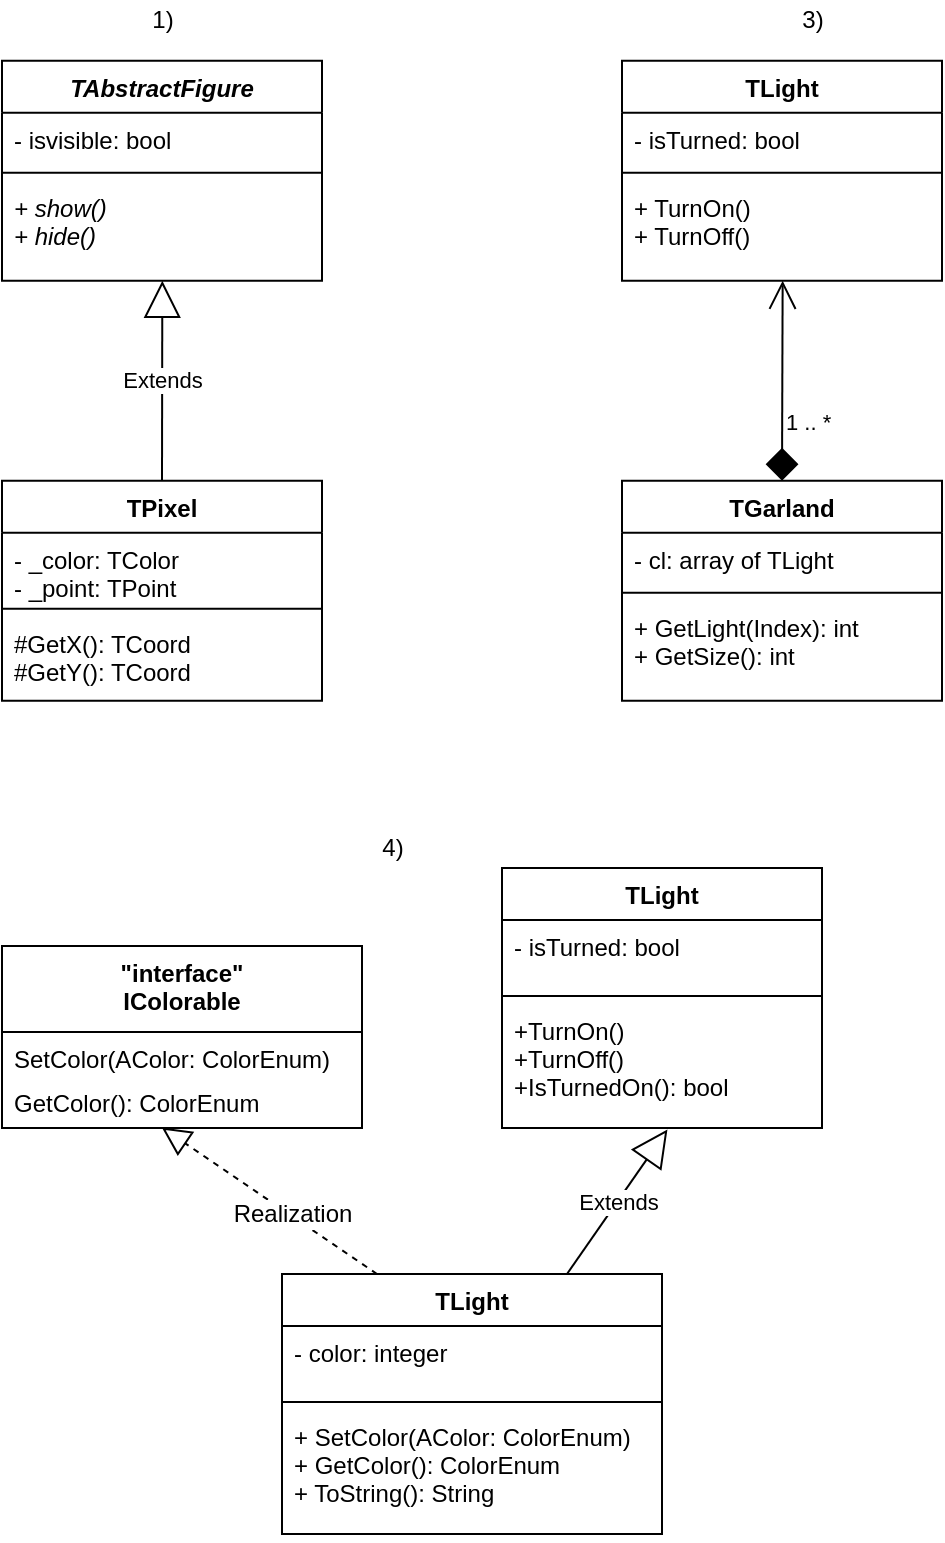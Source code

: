 <mxfile version="12.4.3" type="github" pages="1"><diagram name="Page-1" id="e7e014a7-5840-1c2e-5031-d8a46d1fe8dd"><mxGraphModel dx="868" dy="460" grid="1" gridSize="10" guides="1" tooltips="1" connect="1" arrows="1" fold="1" page="1" pageScale="1" pageWidth="1169" pageHeight="826" background="#ffffff" math="0" shadow="0"><root><mxCell id="0"/><mxCell id="1" parent="0"/><mxCell id="wZKehp4_7DW3BljJdvR5-46" value="TAbstractFigure" style="swimlane;fontStyle=3;align=center;verticalAlign=top;childLayout=stackLayout;horizontal=1;startSize=26;horizontalStack=0;resizeParent=1;resizeParentMax=0;resizeLast=0;collapsible=1;marginBottom=0;" vertex="1" parent="1"><mxGeometry x="30" y="66.33" width="160" height="110" as="geometry"/></mxCell><mxCell id="wZKehp4_7DW3BljJdvR5-47" value="- isvisible: bool" style="text;strokeColor=none;fillColor=none;align=left;verticalAlign=top;spacingLeft=4;spacingRight=4;overflow=hidden;rotatable=0;points=[[0,0.5],[1,0.5]];portConstraint=eastwest;" vertex="1" parent="wZKehp4_7DW3BljJdvR5-46"><mxGeometry y="26" width="160" height="26" as="geometry"/></mxCell><mxCell id="wZKehp4_7DW3BljJdvR5-48" value="" style="line;strokeWidth=1;fillColor=none;align=left;verticalAlign=middle;spacingTop=-1;spacingLeft=3;spacingRight=3;rotatable=0;labelPosition=right;points=[];portConstraint=eastwest;" vertex="1" parent="wZKehp4_7DW3BljJdvR5-46"><mxGeometry y="52" width="160" height="8" as="geometry"/></mxCell><mxCell id="wZKehp4_7DW3BljJdvR5-49" value="+ show()&#10;+ hide()" style="text;strokeColor=none;fillColor=none;align=left;verticalAlign=top;spacingLeft=4;spacingRight=4;overflow=hidden;rotatable=0;points=[[0,0.5],[1,0.5]];portConstraint=eastwest;fontStyle=2" vertex="1" parent="wZKehp4_7DW3BljJdvR5-46"><mxGeometry y="60" width="160" height="50" as="geometry"/></mxCell><mxCell id="wZKehp4_7DW3BljJdvR5-50" value="TPixel" style="swimlane;fontStyle=1;align=center;verticalAlign=top;childLayout=stackLayout;horizontal=1;startSize=26;horizontalStack=0;resizeParent=1;resizeParentMax=0;resizeLast=0;collapsible=1;marginBottom=0;" vertex="1" parent="1"><mxGeometry x="30" y="276.33" width="160" height="110" as="geometry"/></mxCell><mxCell id="wZKehp4_7DW3BljJdvR5-51" value="- _color: TColor&#10;- _point: TPoint" style="text;strokeColor=none;fillColor=none;align=left;verticalAlign=top;spacingLeft=4;spacingRight=4;overflow=hidden;rotatable=0;points=[[0,0.5],[1,0.5]];portConstraint=eastwest;" vertex="1" parent="wZKehp4_7DW3BljJdvR5-50"><mxGeometry y="26" width="160" height="34" as="geometry"/></mxCell><mxCell id="wZKehp4_7DW3BljJdvR5-52" value="" style="line;strokeWidth=1;fillColor=none;align=left;verticalAlign=middle;spacingTop=-1;spacingLeft=3;spacingRight=3;rotatable=0;labelPosition=right;points=[];portConstraint=eastwest;" vertex="1" parent="wZKehp4_7DW3BljJdvR5-50"><mxGeometry y="60" width="160" height="8" as="geometry"/></mxCell><mxCell id="wZKehp4_7DW3BljJdvR5-53" value="#GetX(): TCoord&#10;#GetY(): TCoord" style="text;strokeColor=none;fillColor=none;align=left;verticalAlign=top;spacingLeft=4;spacingRight=4;overflow=hidden;rotatable=0;points=[[0,0.5],[1,0.5]];portConstraint=eastwest;" vertex="1" parent="wZKehp4_7DW3BljJdvR5-50"><mxGeometry y="68" width="160" height="42" as="geometry"/></mxCell><mxCell id="wZKehp4_7DW3BljJdvR5-58" value="Extends" style="endArrow=block;endSize=16;endFill=0;html=1;exitX=0.5;exitY=0;exitDx=0;exitDy=0;entryX=0.501;entryY=1.001;entryDx=0;entryDy=0;entryPerimeter=0;" edge="1" parent="1" source="wZKehp4_7DW3BljJdvR5-50" target="wZKehp4_7DW3BljJdvR5-49"><mxGeometry width="160" relative="1" as="geometry"><mxPoint x="-20" y="326.33" as="sourcePoint"/><mxPoint x="-20" y="226.33" as="targetPoint"/></mxGeometry></mxCell><mxCell id="wZKehp4_7DW3BljJdvR5-59" value="TLight" style="swimlane;fontStyle=1;align=center;verticalAlign=top;childLayout=stackLayout;horizontal=1;startSize=26;horizontalStack=0;resizeParent=1;resizeParentMax=0;resizeLast=0;collapsible=1;marginBottom=0;" vertex="1" parent="1"><mxGeometry x="340" y="66.33" width="160" height="110" as="geometry"><mxRectangle x="830" y="290" width="70" height="26" as="alternateBounds"/></mxGeometry></mxCell><mxCell id="wZKehp4_7DW3BljJdvR5-60" value="- isTurned: bool" style="text;strokeColor=none;fillColor=none;align=left;verticalAlign=top;spacingLeft=4;spacingRight=4;overflow=hidden;rotatable=0;points=[[0,0.5],[1,0.5]];portConstraint=eastwest;" vertex="1" parent="wZKehp4_7DW3BljJdvR5-59"><mxGeometry y="26" width="160" height="26" as="geometry"/></mxCell><mxCell id="wZKehp4_7DW3BljJdvR5-61" value="" style="line;strokeWidth=1;fillColor=none;align=left;verticalAlign=middle;spacingTop=-1;spacingLeft=3;spacingRight=3;rotatable=0;labelPosition=right;points=[];portConstraint=eastwest;" vertex="1" parent="wZKehp4_7DW3BljJdvR5-59"><mxGeometry y="52" width="160" height="8" as="geometry"/></mxCell><mxCell id="wZKehp4_7DW3BljJdvR5-62" value="+ TurnOn()&#10;+ TurnOff()" style="text;strokeColor=none;fillColor=none;align=left;verticalAlign=top;spacingLeft=4;spacingRight=4;overflow=hidden;rotatable=0;points=[[0,0.5],[1,0.5]];portConstraint=eastwest;fontStyle=0" vertex="1" parent="wZKehp4_7DW3BljJdvR5-59"><mxGeometry y="60" width="160" height="50" as="geometry"/></mxCell><mxCell id="wZKehp4_7DW3BljJdvR5-63" value="TGarland" style="swimlane;fontStyle=1;align=center;verticalAlign=top;childLayout=stackLayout;horizontal=1;startSize=26;horizontalStack=0;resizeParent=1;resizeParentMax=0;resizeLast=0;collapsible=1;marginBottom=0;" vertex="1" parent="1"><mxGeometry x="340" y="276.33" width="160" height="110" as="geometry"/></mxCell><mxCell id="wZKehp4_7DW3BljJdvR5-64" value="- cl: array of TLight" style="text;strokeColor=none;fillColor=none;align=left;verticalAlign=top;spacingLeft=4;spacingRight=4;overflow=hidden;rotatable=0;points=[[0,0.5],[1,0.5]];portConstraint=eastwest;" vertex="1" parent="wZKehp4_7DW3BljJdvR5-63"><mxGeometry y="26" width="160" height="26" as="geometry"/></mxCell><mxCell id="wZKehp4_7DW3BljJdvR5-65" value="" style="line;strokeWidth=1;fillColor=none;align=left;verticalAlign=middle;spacingTop=-1;spacingLeft=3;spacingRight=3;rotatable=0;labelPosition=right;points=[];portConstraint=eastwest;" vertex="1" parent="wZKehp4_7DW3BljJdvR5-63"><mxGeometry y="52" width="160" height="8" as="geometry"/></mxCell><mxCell id="wZKehp4_7DW3BljJdvR5-66" value="+ GetLight(Index): int&#10;+ GetSize(): int" style="text;strokeColor=none;fillColor=none;align=left;verticalAlign=top;spacingLeft=4;spacingRight=4;overflow=hidden;rotatable=0;points=[[0,0.5],[1,0.5]];portConstraint=eastwest;fontStyle=0" vertex="1" parent="wZKehp4_7DW3BljJdvR5-63"><mxGeometry y="60" width="160" height="50" as="geometry"/></mxCell><mxCell id="wZKehp4_7DW3BljJdvR5-78" value="1 .. *" style="endArrow=open;html=1;endSize=12;startArrow=diamond;startSize=14;startFill=1;align=left;verticalAlign=bottom;exitX=0.5;exitY=0;exitDx=0;exitDy=0;entryX=0.502;entryY=1;entryDx=0;entryDy=0;entryPerimeter=0;" edge="1" parent="1" source="wZKehp4_7DW3BljJdvR5-63" target="wZKehp4_7DW3BljJdvR5-62"><mxGeometry x="-0.6" relative="1" as="geometry"><mxPoint x="429.91" y="266.33" as="sourcePoint"/><mxPoint x="430" y="196.33" as="targetPoint"/><mxPoint as="offset"/></mxGeometry></mxCell><mxCell id="wZKehp4_7DW3BljJdvR5-84" value="&quot;interface&quot;&#10;IColorable" style="swimlane;fontStyle=1;align=center;verticalAlign=top;childLayout=stackLayout;horizontal=1;startSize=43;horizontalStack=0;resizeParent=1;resizeParentMax=0;resizeLast=0;collapsible=1;marginBottom=0;" vertex="1" parent="1"><mxGeometry x="30" y="509.0" width="180" height="91" as="geometry"><mxRectangle x="520" y="716" width="160" height="43" as="alternateBounds"/></mxGeometry></mxCell><mxCell id="wZKehp4_7DW3BljJdvR5-85" value="SetColor(AColor: ColorEnum)" style="text;strokeColor=none;fillColor=none;align=left;verticalAlign=top;spacingLeft=4;spacingRight=4;overflow=hidden;rotatable=0;points=[[0,0.5],[1,0.5]];portConstraint=eastwest;" vertex="1" parent="wZKehp4_7DW3BljJdvR5-84"><mxGeometry y="43" width="180" height="22" as="geometry"/></mxCell><mxCell id="wZKehp4_7DW3BljJdvR5-87" value="GetColor(): ColorEnum" style="text;strokeColor=none;fillColor=none;align=left;verticalAlign=top;spacingLeft=4;spacingRight=4;overflow=hidden;rotatable=0;points=[[0,0.5],[1,0.5]];portConstraint=eastwest;" vertex="1" parent="wZKehp4_7DW3BljJdvR5-84"><mxGeometry y="65" width="180" height="26" as="geometry"/></mxCell><mxCell id="wZKehp4_7DW3BljJdvR5-89" value="TLight" style="swimlane;fontStyle=1;align=center;verticalAlign=top;childLayout=stackLayout;horizontal=1;startSize=26;horizontalStack=0;resizeParent=1;resizeParentMax=0;resizeLast=0;collapsible=1;marginBottom=0;" vertex="1" parent="1"><mxGeometry x="280" y="470.0" width="160" height="130" as="geometry"/></mxCell><mxCell id="wZKehp4_7DW3BljJdvR5-90" value="- isTurned: bool" style="text;strokeColor=none;fillColor=none;align=left;verticalAlign=top;spacingLeft=4;spacingRight=4;overflow=hidden;rotatable=0;points=[[0,0.5],[1,0.5]];portConstraint=eastwest;" vertex="1" parent="wZKehp4_7DW3BljJdvR5-89"><mxGeometry y="26" width="160" height="34" as="geometry"/></mxCell><mxCell id="wZKehp4_7DW3BljJdvR5-91" value="" style="line;strokeWidth=1;fillColor=none;align=left;verticalAlign=middle;spacingTop=-1;spacingLeft=3;spacingRight=3;rotatable=0;labelPosition=right;points=[];portConstraint=eastwest;" vertex="1" parent="wZKehp4_7DW3BljJdvR5-89"><mxGeometry y="60" width="160" height="8" as="geometry"/></mxCell><mxCell id="wZKehp4_7DW3BljJdvR5-92" value="+TurnOn()&#10;+TurnOff()&#10;+IsTurnedOn(): bool" style="text;strokeColor=none;fillColor=none;align=left;verticalAlign=top;spacingLeft=4;spacingRight=4;overflow=hidden;rotatable=0;points=[[0,0.5],[1,0.5]];portConstraint=eastwest;" vertex="1" parent="wZKehp4_7DW3BljJdvR5-89"><mxGeometry y="68" width="160" height="62" as="geometry"/></mxCell><mxCell id="wZKehp4_7DW3BljJdvR5-93" value="TLight" style="swimlane;fontStyle=1;align=center;verticalAlign=top;childLayout=stackLayout;horizontal=1;startSize=26;horizontalStack=0;resizeParent=1;resizeParentMax=0;resizeLast=0;collapsible=1;marginBottom=0;" vertex="1" parent="1"><mxGeometry x="170" y="673" width="190" height="130" as="geometry"/></mxCell><mxCell id="wZKehp4_7DW3BljJdvR5-94" value="- color: integer" style="text;strokeColor=none;fillColor=none;align=left;verticalAlign=top;spacingLeft=4;spacingRight=4;overflow=hidden;rotatable=0;points=[[0,0.5],[1,0.5]];portConstraint=eastwest;" vertex="1" parent="wZKehp4_7DW3BljJdvR5-93"><mxGeometry y="26" width="190" height="34" as="geometry"/></mxCell><mxCell id="wZKehp4_7DW3BljJdvR5-95" value="" style="line;strokeWidth=1;fillColor=none;align=left;verticalAlign=middle;spacingTop=-1;spacingLeft=3;spacingRight=3;rotatable=0;labelPosition=right;points=[];portConstraint=eastwest;" vertex="1" parent="wZKehp4_7DW3BljJdvR5-93"><mxGeometry y="60" width="190" height="8" as="geometry"/></mxCell><mxCell id="wZKehp4_7DW3BljJdvR5-96" value="+ SetColor(AColor: ColorEnum)&#10;+ GetColor(): ColorEnum&#10;+ ToString(): String" style="text;strokeColor=none;fillColor=none;align=left;verticalAlign=top;spacingLeft=4;spacingRight=4;overflow=hidden;rotatable=0;points=[[0,0.5],[1,0.5]];portConstraint=eastwest;" vertex="1" parent="wZKehp4_7DW3BljJdvR5-93"><mxGeometry y="68" width="190" height="62" as="geometry"/></mxCell><mxCell id="wZKehp4_7DW3BljJdvR5-99" value="Extends" style="endArrow=block;endSize=16;endFill=0;html=1;entryX=0.517;entryY=1.013;entryDx=0;entryDy=0;entryPerimeter=0;exitX=0.75;exitY=0;exitDx=0;exitDy=0;" edge="1" parent="1" source="wZKehp4_7DW3BljJdvR5-93" target="wZKehp4_7DW3BljJdvR5-92"><mxGeometry width="160" relative="1" as="geometry"><mxPoint x="10" y="863" as="sourcePoint"/><mxPoint x="170" y="863" as="targetPoint"/></mxGeometry></mxCell><mxCell id="wZKehp4_7DW3BljJdvR5-100" value="" style="endArrow=block;dashed=1;endFill=0;endSize=12;html=1;entryX=0.444;entryY=0.989;entryDx=0;entryDy=0;entryPerimeter=0;exitX=0.25;exitY=0;exitDx=0;exitDy=0;" edge="1" parent="1" source="wZKehp4_7DW3BljJdvR5-93" target="wZKehp4_7DW3BljJdvR5-87"><mxGeometry width="160" relative="1" as="geometry"><mxPoint x="30" y="823" as="sourcePoint"/><mxPoint x="190" y="823" as="targetPoint"/></mxGeometry></mxCell><mxCell id="wZKehp4_7DW3BljJdvR5-101" value="Realization" style="text;html=1;align=center;verticalAlign=middle;resizable=0;points=[];;autosize=1;fontColor=#000000;labelBorderColor=none;labelBackgroundColor=#ffffff;" vertex="1" parent="1"><mxGeometry x="140" y="633" width="70" height="20" as="geometry"/></mxCell><mxCell id="wZKehp4_7DW3BljJdvR5-102" value="1)" style="text;html=1;align=center;verticalAlign=middle;resizable=0;points=[];;autosize=1;fontColor=#000000;" vertex="1" parent="1"><mxGeometry x="95" y="36.33" width="30" height="20" as="geometry"/></mxCell><mxCell id="wZKehp4_7DW3BljJdvR5-103" value="3)" style="text;html=1;align=center;verticalAlign=middle;resizable=0;points=[];;autosize=1;fontColor=#000000;" vertex="1" parent="1"><mxGeometry x="420" y="36.33" width="30" height="20" as="geometry"/></mxCell><mxCell id="wZKehp4_7DW3BljJdvR5-104" value="4)" style="text;html=1;align=center;verticalAlign=middle;resizable=0;points=[];;autosize=1;fontColor=#000000;" vertex="1" parent="1"><mxGeometry x="210" y="450.0" width="30" height="20" as="geometry"/></mxCell></root></mxGraphModel></diagram></mxfile>